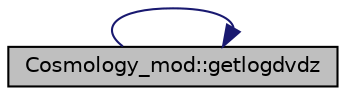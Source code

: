 digraph "Cosmology_mod::getlogdvdz"
{
 // LATEX_PDF_SIZE
  edge [fontname="Helvetica",fontsize="10",labelfontname="Helvetica",labelfontsize="10"];
  node [fontname="Helvetica",fontsize="10",shape=record];
  rankdir="LR";
  Node1 [label="Cosmology_mod::getlogdvdz",height=0.2,width=0.4,color="black", fillcolor="grey75", style="filled", fontcolor="black",tooltip="Return the natural logarithm of the differential comoving volume of cosmos."];
  Node1 -> Node1 [color="midnightblue",fontsize="10",style="solid",fontname="Helvetica"];
}
